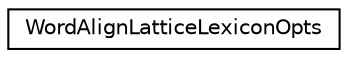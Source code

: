 digraph "Graphical Class Hierarchy"
{
  edge [fontname="Helvetica",fontsize="10",labelfontname="Helvetica",labelfontsize="10"];
  node [fontname="Helvetica",fontsize="10",shape=record];
  rankdir="LR";
  Node0 [label="WordAlignLatticeLexiconOpts",height=0.2,width=0.4,color="black", fillcolor="white", style="filled",URL="$structkaldi_1_1WordAlignLatticeLexiconOpts.html"];
}
